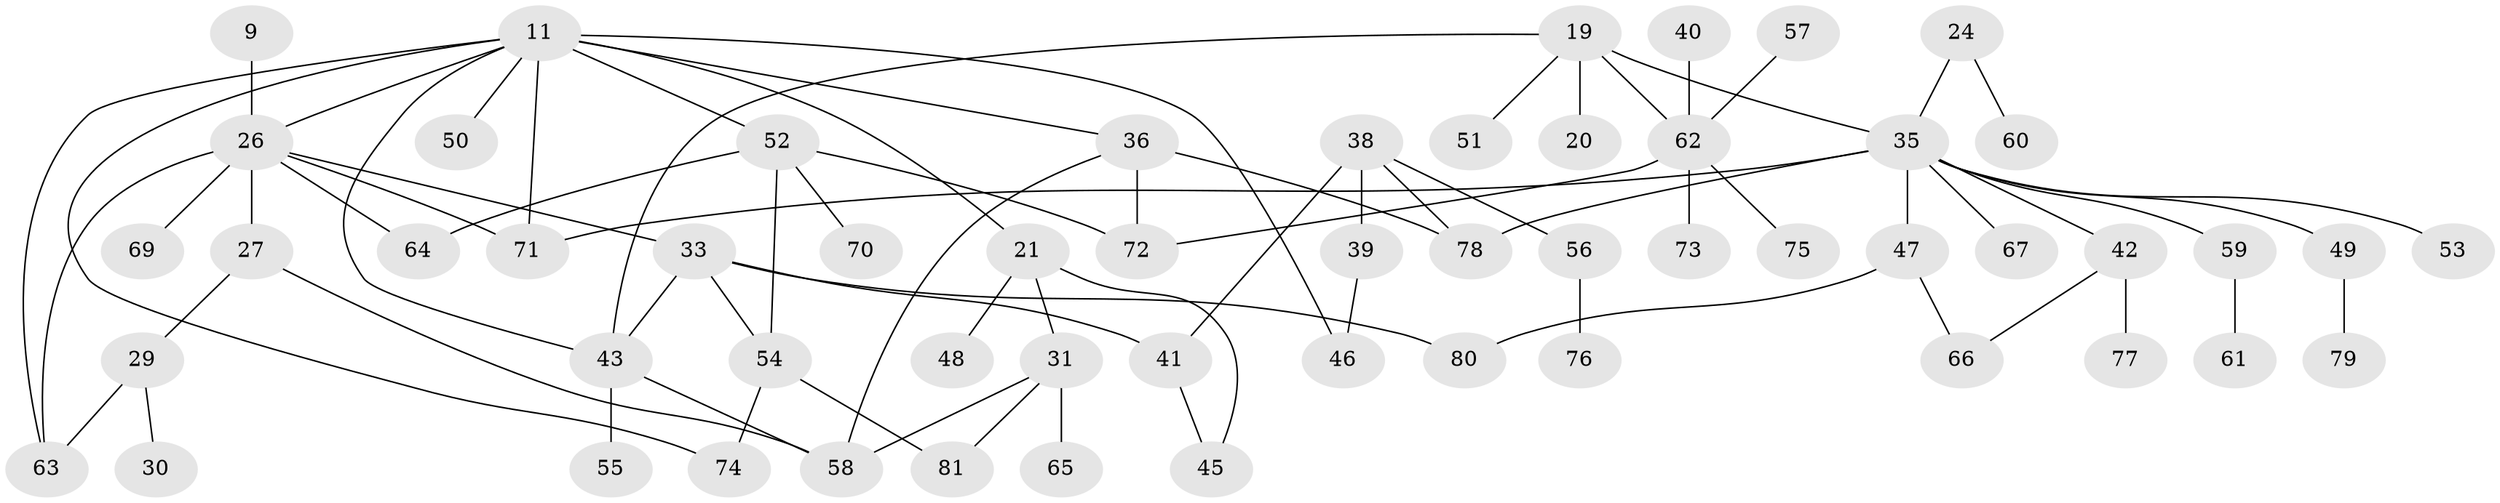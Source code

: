 // original degree distribution, {4: 0.1111111111111111, 10: 0.012345679012345678, 3: 0.2839506172839506, 6: 0.037037037037037035, 5: 0.037037037037037035, 2: 0.24691358024691357, 1: 0.2716049382716049}
// Generated by graph-tools (version 1.1) at 2025/45/03/04/25 21:45:27]
// undirected, 56 vertices, 75 edges
graph export_dot {
graph [start="1"]
  node [color=gray90,style=filled];
  9;
  11 [super="+2"];
  19 [super="+6"];
  20;
  21 [super="+13"];
  24;
  26 [super="+7+5"];
  27 [super="+16"];
  29;
  30;
  31 [super="+28"];
  33 [super="+23"];
  35 [super="+14+15+17"];
  36;
  38;
  39;
  40;
  41 [super="+25"];
  42;
  43 [super="+3"];
  45;
  46;
  47;
  48;
  49;
  50;
  51;
  52 [super="+12"];
  53;
  54;
  55;
  56;
  57;
  58;
  59;
  60;
  61;
  62 [super="+32"];
  63 [super="+37"];
  64;
  65;
  66;
  67;
  69;
  70;
  71 [super="+44"];
  72;
  73;
  74 [super="+4"];
  75;
  76;
  77;
  78 [super="+68+34"];
  79;
  80;
  81;
  9 -- 26;
  11 -- 50;
  11 -- 21 [weight=2];
  11 -- 36;
  11 -- 46;
  11 -- 63;
  11 -- 74;
  11 -- 26;
  11 -- 52;
  11 -- 43;
  11 -- 71;
  19 -- 51;
  19 -- 20;
  19 -- 43;
  19 -- 35;
  19 -- 62;
  21 -- 48;
  21 -- 45;
  21 -- 31;
  24 -- 60;
  24 -- 35;
  26 -- 27 [weight=2];
  26 -- 69;
  26 -- 64;
  26 -- 71;
  26 -- 33;
  26 -- 63;
  27 -- 58;
  27 -- 29;
  29 -- 30;
  29 -- 63;
  31 -- 65;
  31 -- 81;
  31 -- 58;
  33 -- 80;
  33 -- 54;
  33 -- 41;
  33 -- 43;
  35 -- 49;
  35 -- 78 [weight=2];
  35 -- 67;
  35 -- 42;
  35 -- 47;
  35 -- 53;
  35 -- 71 [weight=2];
  35 -- 59;
  36 -- 58;
  36 -- 72;
  36 -- 78 [weight=2];
  38 -- 39;
  38 -- 41;
  38 -- 56;
  38 -- 78;
  39 -- 46;
  40 -- 62;
  41 -- 45;
  42 -- 66;
  42 -- 77;
  43 -- 55;
  43 -- 58;
  47 -- 80;
  47 -- 66;
  49 -- 79;
  52 -- 54;
  52 -- 72;
  52 -- 64;
  52 -- 70;
  54 -- 81;
  54 -- 74;
  56 -- 76;
  57 -- 62;
  59 -- 61;
  62 -- 72;
  62 -- 75;
  62 -- 73;
}
